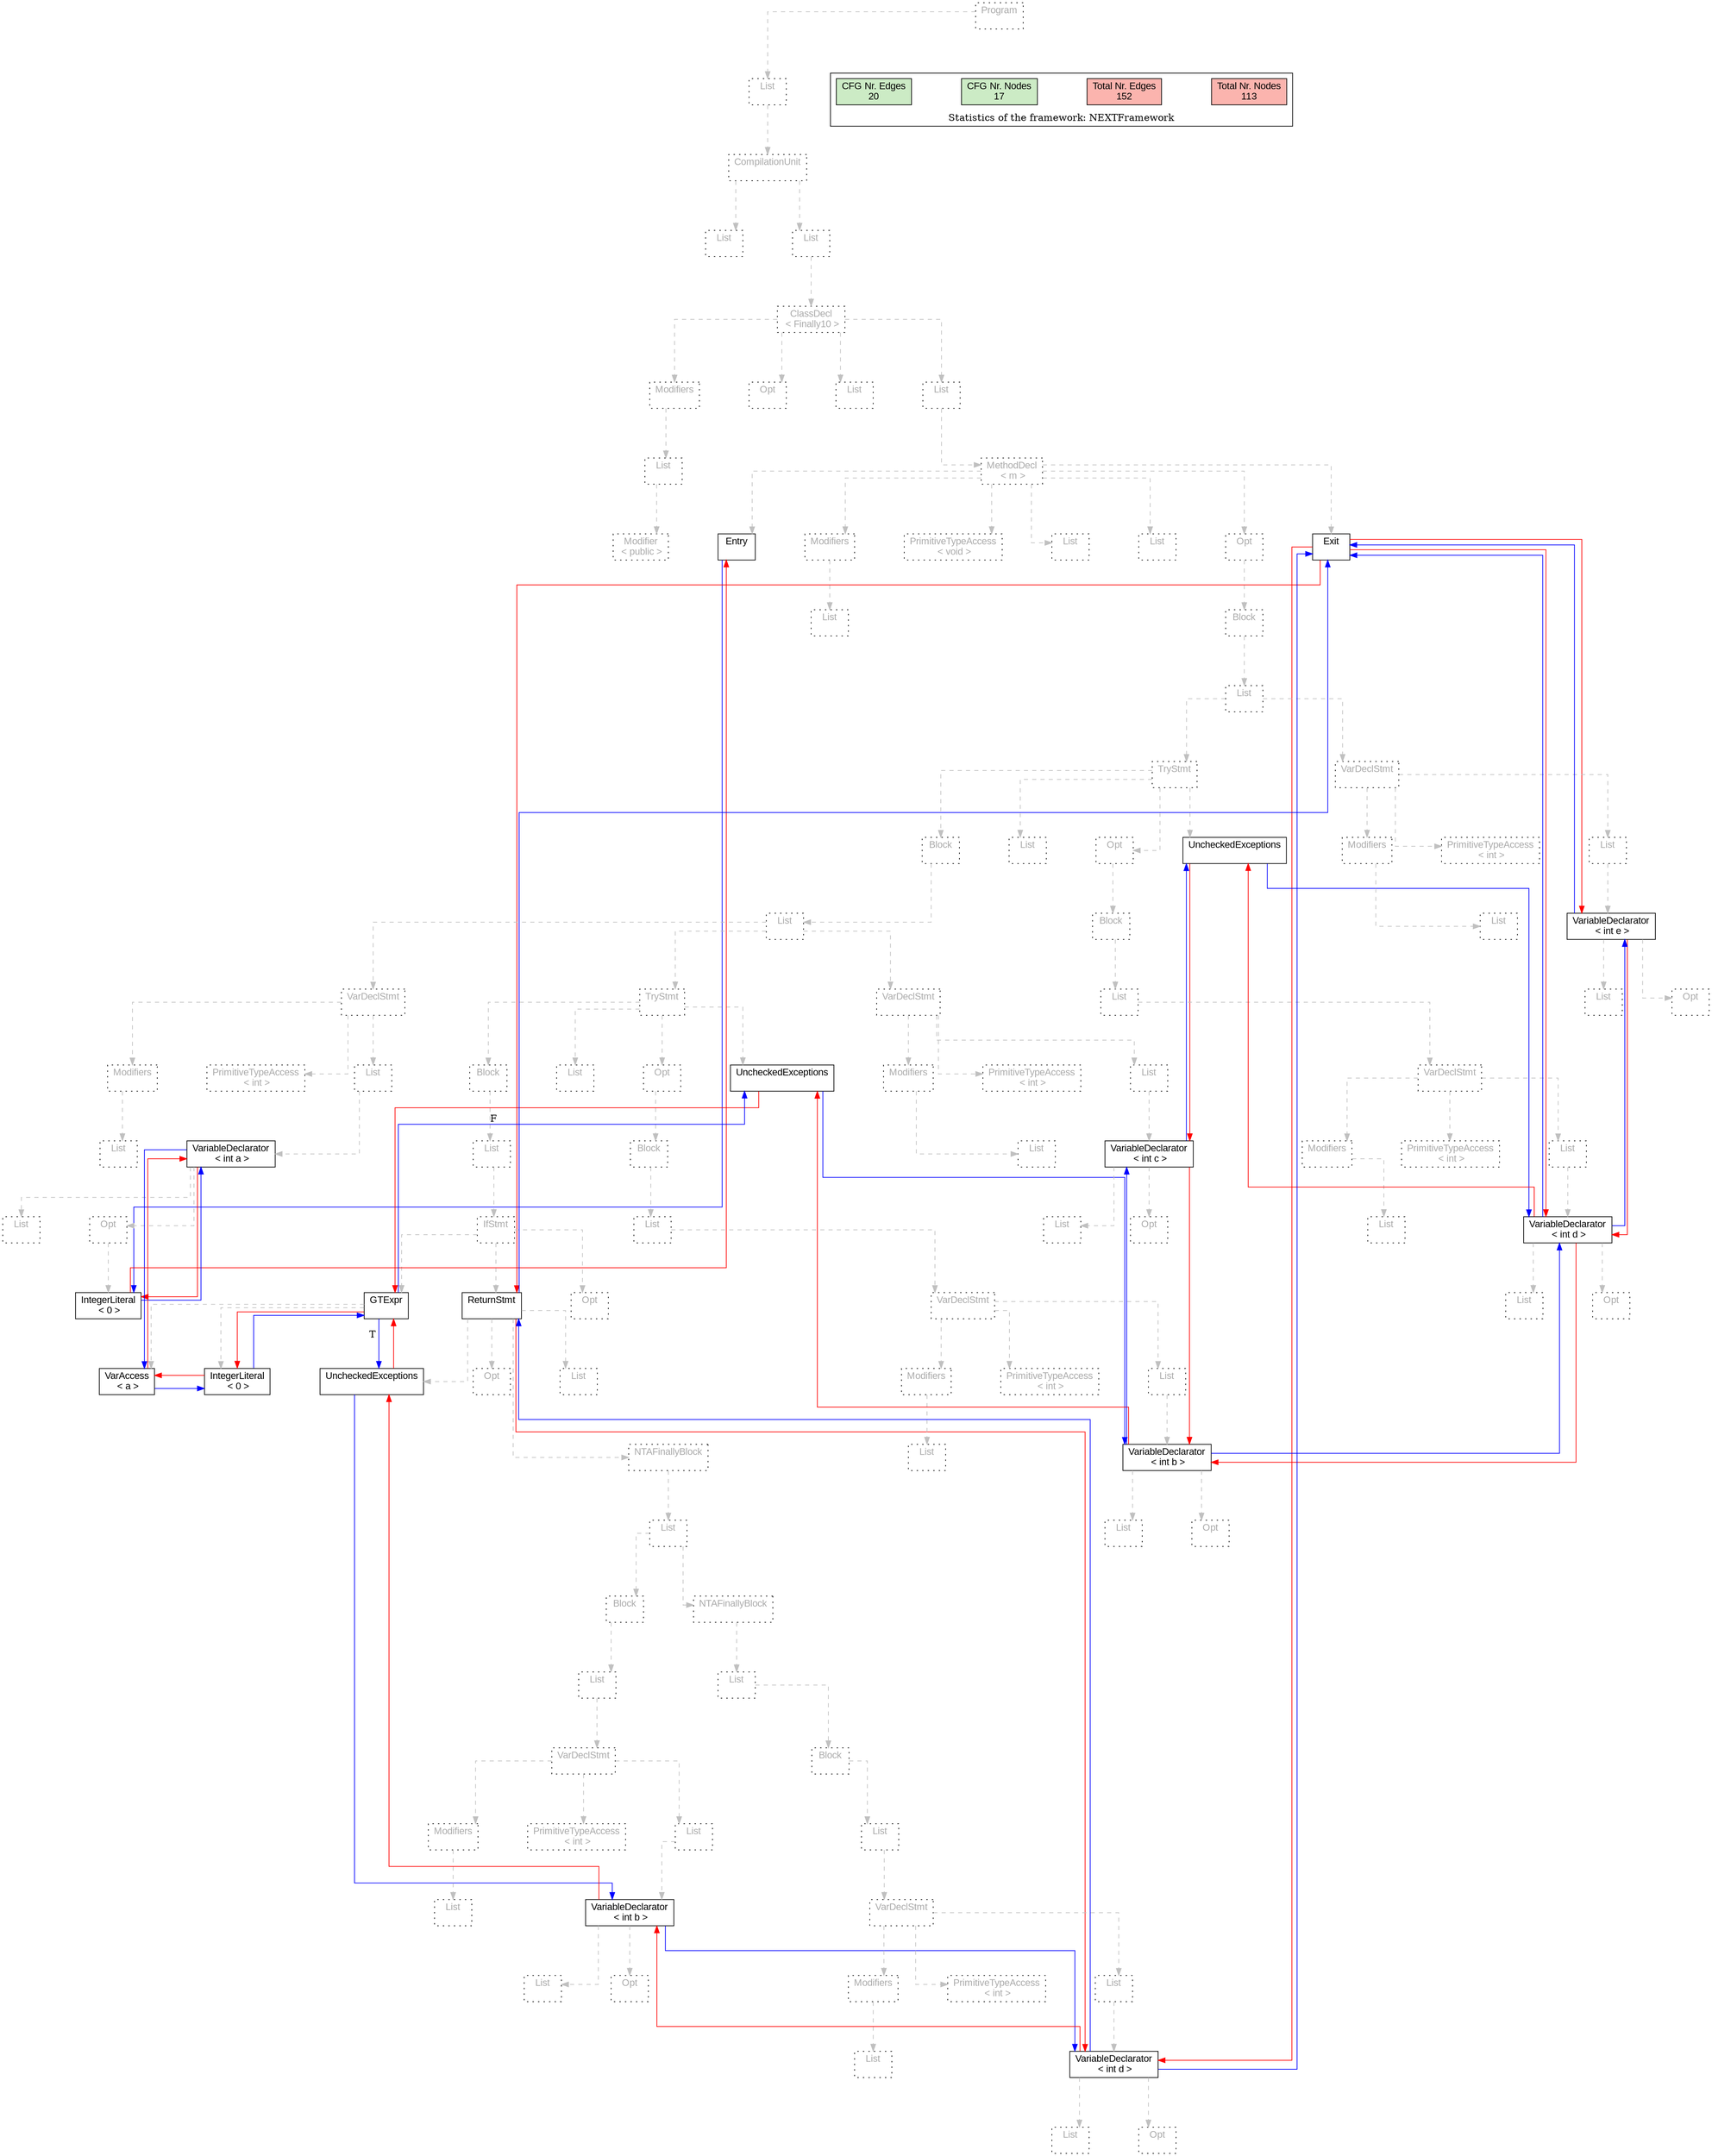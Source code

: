 digraph G {
graph [splines=ortho, nodesep="1", ranksep="1"]
node [shape=rect, fontname=Arial];
{ rank = same; "Program[0]"}
{ rank = same; "List[1]"}
{ rank = same; "CompilationUnit[2]"}
{ rank = same; "List[3]"; "List[4]"}
{ rank = same; "ClassDecl[5]"}
{ rank = same; "Modifiers[6]"; "Opt[9]"; "List[10]"; "List[11]"}
{ rank = same; "List[7]"; "MethodDecl[12]"}
{ rank = same; "Modifier[8]"; "Entry[13]"; "Modifiers[14]"; "PrimitiveTypeAccess[16]"; "List[17]"; "List[18]"; "Opt[19]"; "Exit[20]"}
{ rank = same; "List[15]"; "Block[20]"}
{ rank = same; "List[21]"}
{ rank = same; "TryStmt[22]"; "VarDeclStmt[104]"}
{ rank = same; "Block[23]"; "List[91]"; "Opt[92]"; "UncheckedExceptions[103]"; "Modifiers[105]"; "PrimitiveTypeAccess[107]"; "List[108]"}
{ rank = same; "List[24]"; "Block[93]"; "List[106]"; "VariableDeclarator[109]"}
{ rank = same; "VarDeclStmt[25]"; "TryStmt[34]"; "VarDeclStmt[83]"; "List[94]"; "List[110]"; "Opt[111]"}
{ rank = same; "Modifiers[26]"; "PrimitiveTypeAccess[28]"; "List[29]"; "Block[35]"; "List[70]"; "Opt[71]"; "UncheckedExceptions[82]"; "Modifiers[84]"; "PrimitiveTypeAccess[86]"; "List[87]"; "VarDeclStmt[95]"}
{ rank = same; "List[27]"; "VariableDeclarator[30]"; "List[36]"; "Block[72]"; "List[85]"; "VariableDeclarator[88]"; "Modifiers[96]"; "PrimitiveTypeAccess[98]"; "List[99]"}
{ rank = same; "List[31]"; "Opt[32]"; "IfStmt[37]"; "List[73]"; "List[89]"; "Opt[90]"; "List[97]"; "VariableDeclarator[100]"}
{ rank = same; "IntegerLiteral[33]"; "GTExpr[38]"; "ReturnStmt[41]"; "Opt[69]"; "VarDeclStmt[74]"; "List[101]"; "Opt[102]"}
{ rank = same; "VarAccess[39]"; "IntegerLiteral[40]"; "Opt[42]"; "List[68]"; "UncheckedExceptions[42]"; "Modifiers[75]"; "PrimitiveTypeAccess[77]"; "List[78]"}
{ rank = same; "NTAFinallyBlock[44]"; "List[76]"; "VariableDeclarator[79]"}
{ rank = same; "List[45]"; "List[80]"; "Opt[81]"}
{ rank = same; "Block[46]"; "NTAFinallyBlock[56]"}
{ rank = same; "List[47]"; "List[57]"}
{ rank = same; "VarDeclStmt[48]"; "Block[58]"}
{ rank = same; "Modifiers[49]"; "PrimitiveTypeAccess[51]"; "List[52]"; "List[59]"}
{ rank = same; "List[50]"; "VariableDeclarator[53]"; "VarDeclStmt[60]"}
{ rank = same; "List[54]"; "Opt[55]"; "Modifiers[61]"; "PrimitiveTypeAccess[63]"; "List[64]"}
{ rank = same; "List[62]"; "VariableDeclarator[65]"}
{ rank = same; "List[66]"; "Opt[67]"}
"Program[0]" [label="Program\n ", style= dotted   fillcolor="#eeeeee" fontcolor="#aaaaaa"  ]
"List[1]" [label="List\n ", style= dotted   fillcolor="#eeeeee" fontcolor="#aaaaaa"  ]
"CompilationUnit[2]" [label="CompilationUnit\n ", style= dotted   fillcolor="#eeeeee" fontcolor="#aaaaaa"  ]
"List[3]" [label="List\n ", style= dotted   fillcolor="#eeeeee" fontcolor="#aaaaaa"  ]
"List[4]" [label="List\n ", style= dotted   fillcolor="#eeeeee" fontcolor="#aaaaaa"  ]
"ClassDecl[5]" [label="ClassDecl\n < Finally10 >", style= dotted   fillcolor="#eeeeee" fontcolor="#aaaaaa"  ]
"Modifiers[6]" [label="Modifiers\n ", style= dotted   fillcolor="#eeeeee" fontcolor="#aaaaaa"  ]
"List[7]" [label="List\n ", style= dotted   fillcolor="#eeeeee" fontcolor="#aaaaaa"  ]
"Modifier[8]" [label="Modifier\n < public >", style= dotted   fillcolor="#eeeeee" fontcolor="#aaaaaa"  ]
"Opt[9]" [label="Opt\n ", style= dotted   fillcolor="#eeeeee" fontcolor="#aaaaaa"  ]
"List[10]" [label="List\n ", style= dotted   fillcolor="#eeeeee" fontcolor="#aaaaaa"  ]
"List[11]" [label="List\n ", style= dotted   fillcolor="#eeeeee" fontcolor="#aaaaaa"  ]
"MethodDecl[12]" [label="MethodDecl\n < m >", style= dotted   fillcolor="#eeeeee" fontcolor="#aaaaaa"  ]
"Entry[13]" [label="Entry\n ", fillcolor=white   style=filled  ]
"Modifiers[14]" [label="Modifiers\n ", style= dotted   fillcolor="#eeeeee" fontcolor="#aaaaaa"  ]
"List[15]" [label="List\n ", style= dotted   fillcolor="#eeeeee" fontcolor="#aaaaaa"  ]
"PrimitiveTypeAccess[16]" [label="PrimitiveTypeAccess\n < void >", style= dotted   fillcolor="#eeeeee" fontcolor="#aaaaaa"  ]
"List[17]" [label="List\n ", style= dotted   fillcolor="#eeeeee" fontcolor="#aaaaaa"  ]
"List[18]" [label="List\n ", style= dotted   fillcolor="#eeeeee" fontcolor="#aaaaaa"  ]
"Opt[19]" [label="Opt\n ", style= dotted   fillcolor="#eeeeee" fontcolor="#aaaaaa"  ]
"Block[20]" [label="Block\n ", style= dotted   fillcolor="#eeeeee" fontcolor="#aaaaaa"  ]
"List[21]" [label="List\n ", style= dotted   fillcolor="#eeeeee" fontcolor="#aaaaaa"  ]
"TryStmt[22]" [label="TryStmt\n ", style= dotted   fillcolor="#eeeeee" fontcolor="#aaaaaa"  ]
"Block[23]" [label="Block\n ", style= dotted   fillcolor="#eeeeee" fontcolor="#aaaaaa"  ]
"List[24]" [label="List\n ", style= dotted   fillcolor="#eeeeee" fontcolor="#aaaaaa"  ]
"VarDeclStmt[25]" [label="VarDeclStmt\n ", style= dotted   fillcolor="#eeeeee" fontcolor="#aaaaaa"  ]
"Modifiers[26]" [label="Modifiers\n ", style= dotted   fillcolor="#eeeeee" fontcolor="#aaaaaa"  ]
"List[27]" [label="List\n ", style= dotted   fillcolor="#eeeeee" fontcolor="#aaaaaa"  ]
"PrimitiveTypeAccess[28]" [label="PrimitiveTypeAccess\n < int >", style= dotted   fillcolor="#eeeeee" fontcolor="#aaaaaa"  ]
"List[29]" [label="List\n ", style= dotted   fillcolor="#eeeeee" fontcolor="#aaaaaa"  ]
"VariableDeclarator[30]" [label="VariableDeclarator\n < int a >", fillcolor=white   style=filled  ]
"List[31]" [label="List\n ", style= dotted   fillcolor="#eeeeee" fontcolor="#aaaaaa"  ]
"Opt[32]" [label="Opt\n ", style= dotted   fillcolor="#eeeeee" fontcolor="#aaaaaa"  ]
"IntegerLiteral[33]" [label="IntegerLiteral\n < 0 >", fillcolor=white   style=filled  ]
"TryStmt[34]" [label="TryStmt\n ", style= dotted   fillcolor="#eeeeee" fontcolor="#aaaaaa"  ]
"Block[35]" [label="Block\n ", style= dotted   fillcolor="#eeeeee" fontcolor="#aaaaaa"  ]
"List[36]" [label="List\n ", style= dotted   fillcolor="#eeeeee" fontcolor="#aaaaaa"  ]
"IfStmt[37]" [label="IfStmt\n ", style= dotted   fillcolor="#eeeeee" fontcolor="#aaaaaa"  ]
"GTExpr[38]" [label="GTExpr\n ", fillcolor=white   style=filled  ]
"VarAccess[39]" [label="VarAccess\n < a >", fillcolor=white   style=filled  ]
"IntegerLiteral[40]" [label="IntegerLiteral\n < 0 >", fillcolor=white   style=filled  ]
"ReturnStmt[41]" [label="ReturnStmt\n ", fillcolor=white   style=filled  ]
"Opt[42]" [label="Opt\n ", style= dotted   fillcolor="#eeeeee" fontcolor="#aaaaaa"  ]
"NTAFinallyBlock[44]" [label="NTAFinallyBlock\n ", style= dotted   fillcolor="#eeeeee" fontcolor="#aaaaaa"  ]
"List[45]" [label="List\n ", style= dotted   fillcolor="#eeeeee" fontcolor="#aaaaaa"  ]
"Block[46]" [label="Block\n ", style= dotted   fillcolor="#eeeeee" fontcolor="#aaaaaa"  ]
"List[47]" [label="List\n ", style= dotted   fillcolor="#eeeeee" fontcolor="#aaaaaa"  ]
"VarDeclStmt[48]" [label="VarDeclStmt\n ", style= dotted   fillcolor="#eeeeee" fontcolor="#aaaaaa"  ]
"Modifiers[49]" [label="Modifiers\n ", style= dotted   fillcolor="#eeeeee" fontcolor="#aaaaaa"  ]
"List[50]" [label="List\n ", style= dotted   fillcolor="#eeeeee" fontcolor="#aaaaaa"  ]
"PrimitiveTypeAccess[51]" [label="PrimitiveTypeAccess\n < int >", style= dotted   fillcolor="#eeeeee" fontcolor="#aaaaaa"  ]
"List[52]" [label="List\n ", style= dotted   fillcolor="#eeeeee" fontcolor="#aaaaaa"  ]
"VariableDeclarator[53]" [label="VariableDeclarator\n < int b >", fillcolor=white   style=filled  ]
"List[54]" [label="List\n ", style= dotted   fillcolor="#eeeeee" fontcolor="#aaaaaa"  ]
"Opt[55]" [label="Opt\n ", style= dotted   fillcolor="#eeeeee" fontcolor="#aaaaaa"  ]
"NTAFinallyBlock[56]" [label="NTAFinallyBlock\n ", style= dotted   fillcolor="#eeeeee" fontcolor="#aaaaaa"  ]
"List[57]" [label="List\n ", style= dotted   fillcolor="#eeeeee" fontcolor="#aaaaaa"  ]
"Block[58]" [label="Block\n ", style= dotted   fillcolor="#eeeeee" fontcolor="#aaaaaa"  ]
"List[59]" [label="List\n ", style= dotted   fillcolor="#eeeeee" fontcolor="#aaaaaa"  ]
"VarDeclStmt[60]" [label="VarDeclStmt\n ", style= dotted   fillcolor="#eeeeee" fontcolor="#aaaaaa"  ]
"Modifiers[61]" [label="Modifiers\n ", style= dotted   fillcolor="#eeeeee" fontcolor="#aaaaaa"  ]
"List[62]" [label="List\n ", style= dotted   fillcolor="#eeeeee" fontcolor="#aaaaaa"  ]
"PrimitiveTypeAccess[63]" [label="PrimitiveTypeAccess\n < int >", style= dotted   fillcolor="#eeeeee" fontcolor="#aaaaaa"  ]
"List[64]" [label="List\n ", style= dotted   fillcolor="#eeeeee" fontcolor="#aaaaaa"  ]
"VariableDeclarator[65]" [label="VariableDeclarator\n < int d >", fillcolor=white   style=filled  ]
"List[66]" [label="List\n ", style= dotted   fillcolor="#eeeeee" fontcolor="#aaaaaa"  ]
"Opt[67]" [label="Opt\n ", style= dotted   fillcolor="#eeeeee" fontcolor="#aaaaaa"  ]
"List[68]" [label="List\n ", style= dotted   fillcolor="#eeeeee" fontcolor="#aaaaaa"  ]
"UncheckedExceptions[42]" [label="UncheckedExceptions\n ", fillcolor=white   style=filled  ]
"Opt[69]" [label="Opt\n ", style= dotted   fillcolor="#eeeeee" fontcolor="#aaaaaa"  ]
"List[70]" [label="List\n ", style= dotted   fillcolor="#eeeeee" fontcolor="#aaaaaa"  ]
"Opt[71]" [label="Opt\n ", style= dotted   fillcolor="#eeeeee" fontcolor="#aaaaaa"  ]
"Block[72]" [label="Block\n ", style= dotted   fillcolor="#eeeeee" fontcolor="#aaaaaa"  ]
"List[73]" [label="List\n ", style= dotted   fillcolor="#eeeeee" fontcolor="#aaaaaa"  ]
"VarDeclStmt[74]" [label="VarDeclStmt\n ", style= dotted   fillcolor="#eeeeee" fontcolor="#aaaaaa"  ]
"Modifiers[75]" [label="Modifiers\n ", style= dotted   fillcolor="#eeeeee" fontcolor="#aaaaaa"  ]
"List[76]" [label="List\n ", style= dotted   fillcolor="#eeeeee" fontcolor="#aaaaaa"  ]
"PrimitiveTypeAccess[77]" [label="PrimitiveTypeAccess\n < int >", style= dotted   fillcolor="#eeeeee" fontcolor="#aaaaaa"  ]
"List[78]" [label="List\n ", style= dotted   fillcolor="#eeeeee" fontcolor="#aaaaaa"  ]
"VariableDeclarator[79]" [label="VariableDeclarator\n < int b >", fillcolor=white   style=filled  ]
"List[80]" [label="List\n ", style= dotted   fillcolor="#eeeeee" fontcolor="#aaaaaa"  ]
"Opt[81]" [label="Opt\n ", style= dotted   fillcolor="#eeeeee" fontcolor="#aaaaaa"  ]
"UncheckedExceptions[82]" [label="UncheckedExceptions\n ", fillcolor=white   style=filled  ]
"VarDeclStmt[83]" [label="VarDeclStmt\n ", style= dotted   fillcolor="#eeeeee" fontcolor="#aaaaaa"  ]
"Modifiers[84]" [label="Modifiers\n ", style= dotted   fillcolor="#eeeeee" fontcolor="#aaaaaa"  ]
"List[85]" [label="List\n ", style= dotted   fillcolor="#eeeeee" fontcolor="#aaaaaa"  ]
"PrimitiveTypeAccess[86]" [label="PrimitiveTypeAccess\n < int >", style= dotted   fillcolor="#eeeeee" fontcolor="#aaaaaa"  ]
"List[87]" [label="List\n ", style= dotted   fillcolor="#eeeeee" fontcolor="#aaaaaa"  ]
"VariableDeclarator[88]" [label="VariableDeclarator\n < int c >", fillcolor=white   style=filled  ]
"List[89]" [label="List\n ", style= dotted   fillcolor="#eeeeee" fontcolor="#aaaaaa"  ]
"Opt[90]" [label="Opt\n ", style= dotted   fillcolor="#eeeeee" fontcolor="#aaaaaa"  ]
"List[91]" [label="List\n ", style= dotted   fillcolor="#eeeeee" fontcolor="#aaaaaa"  ]
"Opt[92]" [label="Opt\n ", style= dotted   fillcolor="#eeeeee" fontcolor="#aaaaaa"  ]
"Block[93]" [label="Block\n ", style= dotted   fillcolor="#eeeeee" fontcolor="#aaaaaa"  ]
"List[94]" [label="List\n ", style= dotted   fillcolor="#eeeeee" fontcolor="#aaaaaa"  ]
"VarDeclStmt[95]" [label="VarDeclStmt\n ", style= dotted   fillcolor="#eeeeee" fontcolor="#aaaaaa"  ]
"Modifiers[96]" [label="Modifiers\n ", style= dotted   fillcolor="#eeeeee" fontcolor="#aaaaaa"  ]
"List[97]" [label="List\n ", style= dotted   fillcolor="#eeeeee" fontcolor="#aaaaaa"  ]
"PrimitiveTypeAccess[98]" [label="PrimitiveTypeAccess\n < int >", style= dotted   fillcolor="#eeeeee" fontcolor="#aaaaaa"  ]
"List[99]" [label="List\n ", style= dotted   fillcolor="#eeeeee" fontcolor="#aaaaaa"  ]
"VariableDeclarator[100]" [label="VariableDeclarator\n < int d >", fillcolor=white   style=filled  ]
"List[101]" [label="List\n ", style= dotted   fillcolor="#eeeeee" fontcolor="#aaaaaa"  ]
"Opt[102]" [label="Opt\n ", style= dotted   fillcolor="#eeeeee" fontcolor="#aaaaaa"  ]
"UncheckedExceptions[103]" [label="UncheckedExceptions\n ", fillcolor=white   style=filled  ]
"VarDeclStmt[104]" [label="VarDeclStmt\n ", style= dotted   fillcolor="#eeeeee" fontcolor="#aaaaaa"  ]
"Modifiers[105]" [label="Modifiers\n ", style= dotted   fillcolor="#eeeeee" fontcolor="#aaaaaa"  ]
"List[106]" [label="List\n ", style= dotted   fillcolor="#eeeeee" fontcolor="#aaaaaa"  ]
"PrimitiveTypeAccess[107]" [label="PrimitiveTypeAccess\n < int >", style= dotted   fillcolor="#eeeeee" fontcolor="#aaaaaa"  ]
"List[108]" [label="List\n ", style= dotted   fillcolor="#eeeeee" fontcolor="#aaaaaa"  ]
"VariableDeclarator[109]" [label="VariableDeclarator\n < int e >", fillcolor=white   style=filled  ]
"List[110]" [label="List\n ", style= dotted   fillcolor="#eeeeee" fontcolor="#aaaaaa"  ]
"Opt[111]" [label="Opt\n ", style= dotted   fillcolor="#eeeeee" fontcolor="#aaaaaa"  ]
"Exit[20]" [label="Exit\n ", fillcolor=white   style=filled  ]
"CompilationUnit[2]" -> "List[3]" [style=dashed, color=gray]
"List[7]" -> "Modifier[8]" [style=dashed, color=gray]
"Modifiers[6]" -> "List[7]" [style=dashed, color=gray]
"ClassDecl[5]" -> "Modifiers[6]" [style=dashed, color=gray]
"ClassDecl[5]" -> "Opt[9]" [style=dashed, color=gray]
"ClassDecl[5]" -> "List[10]" [style=dashed, color=gray]
"MethodDecl[12]" -> "Entry[13]" [style=dashed, color=gray]
"Modifiers[14]" -> "List[15]" [style=dashed, color=gray]
"MethodDecl[12]" -> "Modifiers[14]" [style=dashed, color=gray]
"MethodDecl[12]" -> "PrimitiveTypeAccess[16]" [style=dashed, color=gray]
"MethodDecl[12]" -> "List[17]" [style=dashed, color=gray]
"MethodDecl[12]" -> "List[18]" [style=dashed, color=gray]
"Modifiers[26]" -> "List[27]" [style=dashed, color=gray]
"VarDeclStmt[25]" -> "Modifiers[26]" [style=dashed, color=gray]
"VarDeclStmt[25]" -> "PrimitiveTypeAccess[28]" [style=dashed, color=gray]
"VariableDeclarator[30]" -> "List[31]" [style=dashed, color=gray]
"Opt[32]" -> "IntegerLiteral[33]" [style=dashed, color=gray]
"VariableDeclarator[30]" -> "Opt[32]" [style=dashed, color=gray]
"List[29]" -> "VariableDeclarator[30]" [style=dashed, color=gray]
"VarDeclStmt[25]" -> "List[29]" [style=dashed, color=gray]
"List[24]" -> "VarDeclStmt[25]" [style=dashed, color=gray]
"GTExpr[38]" -> "VarAccess[39]" [style=dashed, color=gray]
"GTExpr[38]" -> "IntegerLiteral[40]" [style=dashed, color=gray]
"IfStmt[37]" -> "GTExpr[38]" [style=dashed, color=gray]
"ReturnStmt[41]" -> "Opt[42]" [style=dashed, color=gray]
"Modifiers[49]" -> "List[50]" [style=dashed, color=gray]
"VarDeclStmt[48]" -> "Modifiers[49]" [style=dashed, color=gray]
"VarDeclStmt[48]" -> "PrimitiveTypeAccess[51]" [style=dashed, color=gray]
"VariableDeclarator[53]" -> "List[54]" [style=dashed, color=gray]
"VariableDeclarator[53]" -> "Opt[55]" [style=dashed, color=gray]
"List[52]" -> "VariableDeclarator[53]" [style=dashed, color=gray]
"VarDeclStmt[48]" -> "List[52]" [style=dashed, color=gray]
"List[47]" -> "VarDeclStmt[48]" [style=dashed, color=gray]
"Block[46]" -> "List[47]" [style=dashed, color=gray]
"List[45]" -> "Block[46]" [style=dashed, color=gray]
"Modifiers[61]" -> "List[62]" [style=dashed, color=gray]
"VarDeclStmt[60]" -> "Modifiers[61]" [style=dashed, color=gray]
"VarDeclStmt[60]" -> "PrimitiveTypeAccess[63]" [style=dashed, color=gray]
"VariableDeclarator[65]" -> "List[66]" [style=dashed, color=gray]
"VariableDeclarator[65]" -> "Opt[67]" [style=dashed, color=gray]
"List[64]" -> "VariableDeclarator[65]" [style=dashed, color=gray]
"VarDeclStmt[60]" -> "List[64]" [style=dashed, color=gray]
"List[59]" -> "VarDeclStmt[60]" [style=dashed, color=gray]
"Block[58]" -> "List[59]" [style=dashed, color=gray]
"List[57]" -> "Block[58]" [style=dashed, color=gray]
"NTAFinallyBlock[56]" -> "List[57]" [style=dashed, color=gray]
"List[45]" -> "NTAFinallyBlock[56]" [style=dashed, color=gray]
"NTAFinallyBlock[44]" -> "List[45]" [style=dashed, color=gray]
"ReturnStmt[41]" -> "NTAFinallyBlock[44]" [style=dashed, color=gray]
"ReturnStmt[41]" -> "List[68]" [style=dashed, color=gray]
"ReturnStmt[41]" -> "UncheckedExceptions[42]" [style=dashed, color=gray]
"IfStmt[37]" -> "ReturnStmt[41]" [style=dashed, color=gray]
"IfStmt[37]" -> "Opt[69]" [style=dashed, color=gray]
"List[36]" -> "IfStmt[37]" [style=dashed, color=gray]
"Block[35]" -> "List[36]" [style=dashed, color=gray]
"TryStmt[34]" -> "Block[35]" [style=dashed, color=gray]
"TryStmt[34]" -> "List[70]" [style=dashed, color=gray]
"Modifiers[75]" -> "List[76]" [style=dashed, color=gray]
"VarDeclStmt[74]" -> "Modifiers[75]" [style=dashed, color=gray]
"VarDeclStmt[74]" -> "PrimitiveTypeAccess[77]" [style=dashed, color=gray]
"VariableDeclarator[79]" -> "List[80]" [style=dashed, color=gray]
"VariableDeclarator[79]" -> "Opt[81]" [style=dashed, color=gray]
"List[78]" -> "VariableDeclarator[79]" [style=dashed, color=gray]
"VarDeclStmt[74]" -> "List[78]" [style=dashed, color=gray]
"List[73]" -> "VarDeclStmt[74]" [style=dashed, color=gray]
"Block[72]" -> "List[73]" [style=dashed, color=gray]
"Opt[71]" -> "Block[72]" [style=dashed, color=gray]
"TryStmt[34]" -> "Opt[71]" [style=dashed, color=gray]
"TryStmt[34]" -> "UncheckedExceptions[82]" [style=dashed, color=gray]
"List[24]" -> "TryStmt[34]" [style=dashed, color=gray]
"Modifiers[84]" -> "List[85]" [style=dashed, color=gray]
"VarDeclStmt[83]" -> "Modifiers[84]" [style=dashed, color=gray]
"VarDeclStmt[83]" -> "PrimitiveTypeAccess[86]" [style=dashed, color=gray]
"VariableDeclarator[88]" -> "List[89]" [style=dashed, color=gray]
"VariableDeclarator[88]" -> "Opt[90]" [style=dashed, color=gray]
"List[87]" -> "VariableDeclarator[88]" [style=dashed, color=gray]
"VarDeclStmt[83]" -> "List[87]" [style=dashed, color=gray]
"List[24]" -> "VarDeclStmt[83]" [style=dashed, color=gray]
"Block[23]" -> "List[24]" [style=dashed, color=gray]
"TryStmt[22]" -> "Block[23]" [style=dashed, color=gray]
"TryStmt[22]" -> "List[91]" [style=dashed, color=gray]
"Modifiers[96]" -> "List[97]" [style=dashed, color=gray]
"VarDeclStmt[95]" -> "Modifiers[96]" [style=dashed, color=gray]
"VarDeclStmt[95]" -> "PrimitiveTypeAccess[98]" [style=dashed, color=gray]
"VariableDeclarator[100]" -> "List[101]" [style=dashed, color=gray]
"VariableDeclarator[100]" -> "Opt[102]" [style=dashed, color=gray]
"List[99]" -> "VariableDeclarator[100]" [style=dashed, color=gray]
"VarDeclStmt[95]" -> "List[99]" [style=dashed, color=gray]
"List[94]" -> "VarDeclStmt[95]" [style=dashed, color=gray]
"Block[93]" -> "List[94]" [style=dashed, color=gray]
"Opt[92]" -> "Block[93]" [style=dashed, color=gray]
"TryStmt[22]" -> "Opt[92]" [style=dashed, color=gray]
"TryStmt[22]" -> "UncheckedExceptions[103]" [style=dashed, color=gray]
"List[21]" -> "TryStmt[22]" [style=dashed, color=gray]
"Modifiers[105]" -> "List[106]" [style=dashed, color=gray]
"VarDeclStmt[104]" -> "Modifiers[105]" [style=dashed, color=gray]
"VarDeclStmt[104]" -> "PrimitiveTypeAccess[107]" [style=dashed, color=gray]
"VariableDeclarator[109]" -> "List[110]" [style=dashed, color=gray]
"VariableDeclarator[109]" -> "Opt[111]" [style=dashed, color=gray]
"List[108]" -> "VariableDeclarator[109]" [style=dashed, color=gray]
"VarDeclStmt[104]" -> "List[108]" [style=dashed, color=gray]
"List[21]" -> "VarDeclStmt[104]" [style=dashed, color=gray]
"Block[20]" -> "List[21]" [style=dashed, color=gray]
"Opt[19]" -> "Block[20]" [style=dashed, color=gray]
"MethodDecl[12]" -> "Opt[19]" [style=dashed, color=gray]
"MethodDecl[12]" -> "Exit[20]" [style=dashed, color=gray]
"List[11]" -> "MethodDecl[12]" [style=dashed, color=gray]
"ClassDecl[5]" -> "List[11]" [style=dashed, color=gray]
"List[4]" -> "ClassDecl[5]" [style=dashed, color=gray]
"CompilationUnit[2]" -> "List[4]" [style=dashed, color=gray]
"List[1]" -> "CompilationUnit[2]" [style=dashed, color=gray]
"Program[0]" -> "List[1]" [style=dashed, color=gray]
"Exit[20]" -> "ReturnStmt[41]" [color=red, constraint=false]
"Exit[20]" -> "VariableDeclarator[65]" [color=red, constraint=false]
"Exit[20]" -> "VariableDeclarator[100]" [color=red, constraint=false]
"Exit[20]" -> "VariableDeclarator[109]" [color=red, constraint=false]
"ReturnStmt[41]" -> "Exit[20]" [color=blue, constraint=false, xlabel=" "] 
"ReturnStmt[41]" -> "VariableDeclarator[65]" [color=red, constraint=false]
"VariableDeclarator[65]" -> "ReturnStmt[41]" [color=blue, constraint=false, xlabel=" "] 
"VariableDeclarator[65]" -> "Exit[20]" [color=blue, constraint=false, xlabel=" "] 
"VariableDeclarator[65]" -> "VariableDeclarator[53]" [color=red, constraint=false]
"VariableDeclarator[53]" -> "VariableDeclarator[65]" [color=blue, constraint=false, xlabel=" "] 
"VariableDeclarator[53]" -> "UncheckedExceptions[42]" [color=red, constraint=false]
"UncheckedExceptions[42]" -> "VariableDeclarator[53]" [color=blue, constraint=false, xlabel=" "] 
"UncheckedExceptions[42]" -> "GTExpr[38]" [color=red, constraint=false]
"VariableDeclarator[109]" -> "Exit[20]" [color=blue, constraint=false, xlabel=" "] 
"VariableDeclarator[109]" -> "VariableDeclarator[100]" [color=red, constraint=false]
"VariableDeclarator[100]" -> "VariableDeclarator[109]" [color=blue, constraint=false, xlabel=" "] 
"VariableDeclarator[100]" -> "Exit[20]" [color=blue, constraint=false, xlabel=" "] 
"VariableDeclarator[100]" -> "UncheckedExceptions[103]" [color=red, constraint=false]
"VariableDeclarator[100]" -> "VariableDeclarator[79]" [color=red, constraint=false]
"UncheckedExceptions[103]" -> "VariableDeclarator[100]" [color=blue, constraint=false, xlabel=" "] 
"UncheckedExceptions[103]" -> "VariableDeclarator[88]" [color=red, constraint=false]
"VariableDeclarator[88]" -> "UncheckedExceptions[103]" [color=blue, constraint=false, xlabel=" "] 
"VariableDeclarator[88]" -> "VariableDeclarator[79]" [color=red, constraint=false]
"VariableDeclarator[79]" -> "VariableDeclarator[88]" [color=blue, constraint=false, xlabel=" "] 
"VariableDeclarator[79]" -> "VariableDeclarator[100]" [color=blue, constraint=false, xlabel=" "] 
"VariableDeclarator[79]" -> "UncheckedExceptions[82]" [color=red, constraint=false]
"UncheckedExceptions[82]" -> "VariableDeclarator[79]" [color=blue, constraint=false, xlabel=" "] 
"UncheckedExceptions[82]" -> "GTExpr[38]" [color=red, constraint=false]
"GTExpr[38]" -> "UncheckedExceptions[42]" [color=blue, constraint=false, xlabel="T "] 
"GTExpr[38]" -> "UncheckedExceptions[82]" [color=blue, constraint=false, xlabel="F "] 
"GTExpr[38]" -> "IntegerLiteral[40]" [color=red, constraint=false]
"IntegerLiteral[40]" -> "GTExpr[38]" [color=blue, constraint=false, xlabel=" "] 
"IntegerLiteral[40]" -> "VarAccess[39]" [color=red, constraint=false]
"VarAccess[39]" -> "IntegerLiteral[40]" [color=blue, constraint=false, xlabel=" "] 
"VarAccess[39]" -> "VariableDeclarator[30]" [color=red, constraint=false]
"VariableDeclarator[30]" -> "VarAccess[39]" [color=blue, constraint=false, xlabel=" "] 
"VariableDeclarator[30]" -> "IntegerLiteral[33]" [color=red, constraint=false]
"IntegerLiteral[33]" -> "VariableDeclarator[30]" [color=blue, constraint=false, xlabel=" "] 
"IntegerLiteral[33]" -> "Entry[13]" [color=red, constraint=false]
"Entry[13]" -> "IntegerLiteral[33]" [color=blue, constraint=false, xlabel=" "] 
"List[3]" -> "List[4]" [style=invis]
"Modifiers[6]" -> "Opt[9]" -> "List[10]" -> "List[11]" [style=invis]
"Entry[13]" -> "Modifiers[14]" -> "PrimitiveTypeAccess[16]" -> "List[17]" -> "List[18]" -> "Opt[19]" -> "Exit[20]" [style=invis]
"TryStmt[22]" -> "VarDeclStmt[104]" [style=invis]
"Block[23]" -> "List[91]" -> "Opt[92]" [style=invis]
"VarDeclStmt[25]" -> "TryStmt[34]" -> "VarDeclStmt[83]" [style=invis]
"Modifiers[26]" -> "PrimitiveTypeAccess[28]" -> "List[29]" [style=invis]
"List[31]" -> "Opt[32]" [style=invis]
"Block[35]" -> "List[70]" -> "Opt[71]" [style=invis]
"GTExpr[38]" -> "ReturnStmt[41]" -> "Opt[69]" [style=invis]
"VarAccess[39]" -> "IntegerLiteral[40]" [style=invis]
"Block[46]" -> "NTAFinallyBlock[56]" [style=invis]
"Modifiers[49]" -> "PrimitiveTypeAccess[51]" -> "List[52]" [style=invis]
"List[54]" -> "Opt[55]" [style=invis]
"Modifiers[61]" -> "PrimitiveTypeAccess[63]" -> "List[64]" [style=invis]
"List[66]" -> "Opt[67]" [style=invis]
"Modifiers[75]" -> "PrimitiveTypeAccess[77]" -> "List[78]" [style=invis]
"List[80]" -> "Opt[81]" [style=invis]
"Modifiers[84]" -> "PrimitiveTypeAccess[86]" -> "List[87]" [style=invis]
"List[89]" -> "Opt[90]" [style=invis]
"Modifiers[96]" -> "PrimitiveTypeAccess[98]" -> "List[99]" [style=invis]
"List[101]" -> "Opt[102]" [style=invis]
"Modifiers[105]" -> "PrimitiveTypeAccess[107]" -> "List[108]" [style=invis]
"List[110]" -> "Opt[111]" [style=invis]

subgraph cluster_legend {
{node [style=filled, fillcolor=1, colorscheme="pastel13"]
Nodes [label="Total Nr. Nodes
113", fillcolor=1]
Edges [label="Total Nr. Edges
152", fillcolor=1]
NodesCFG [label="CFG Nr. Nodes
17", fillcolor=3]
EdgesCFG [label="CFG Nr. Edges
20", fillcolor=3]
Nodes-> "Program[0]" -> NodesCFG  [style="invis"]
Edges -> "Program[0]" ->EdgesCFG [style="invis"]}
label = "Statistics of the framework: NEXTFramework"
style="solid"
ranksep=0.05
nodesep=0.01
labelloc = b
len=2
}}